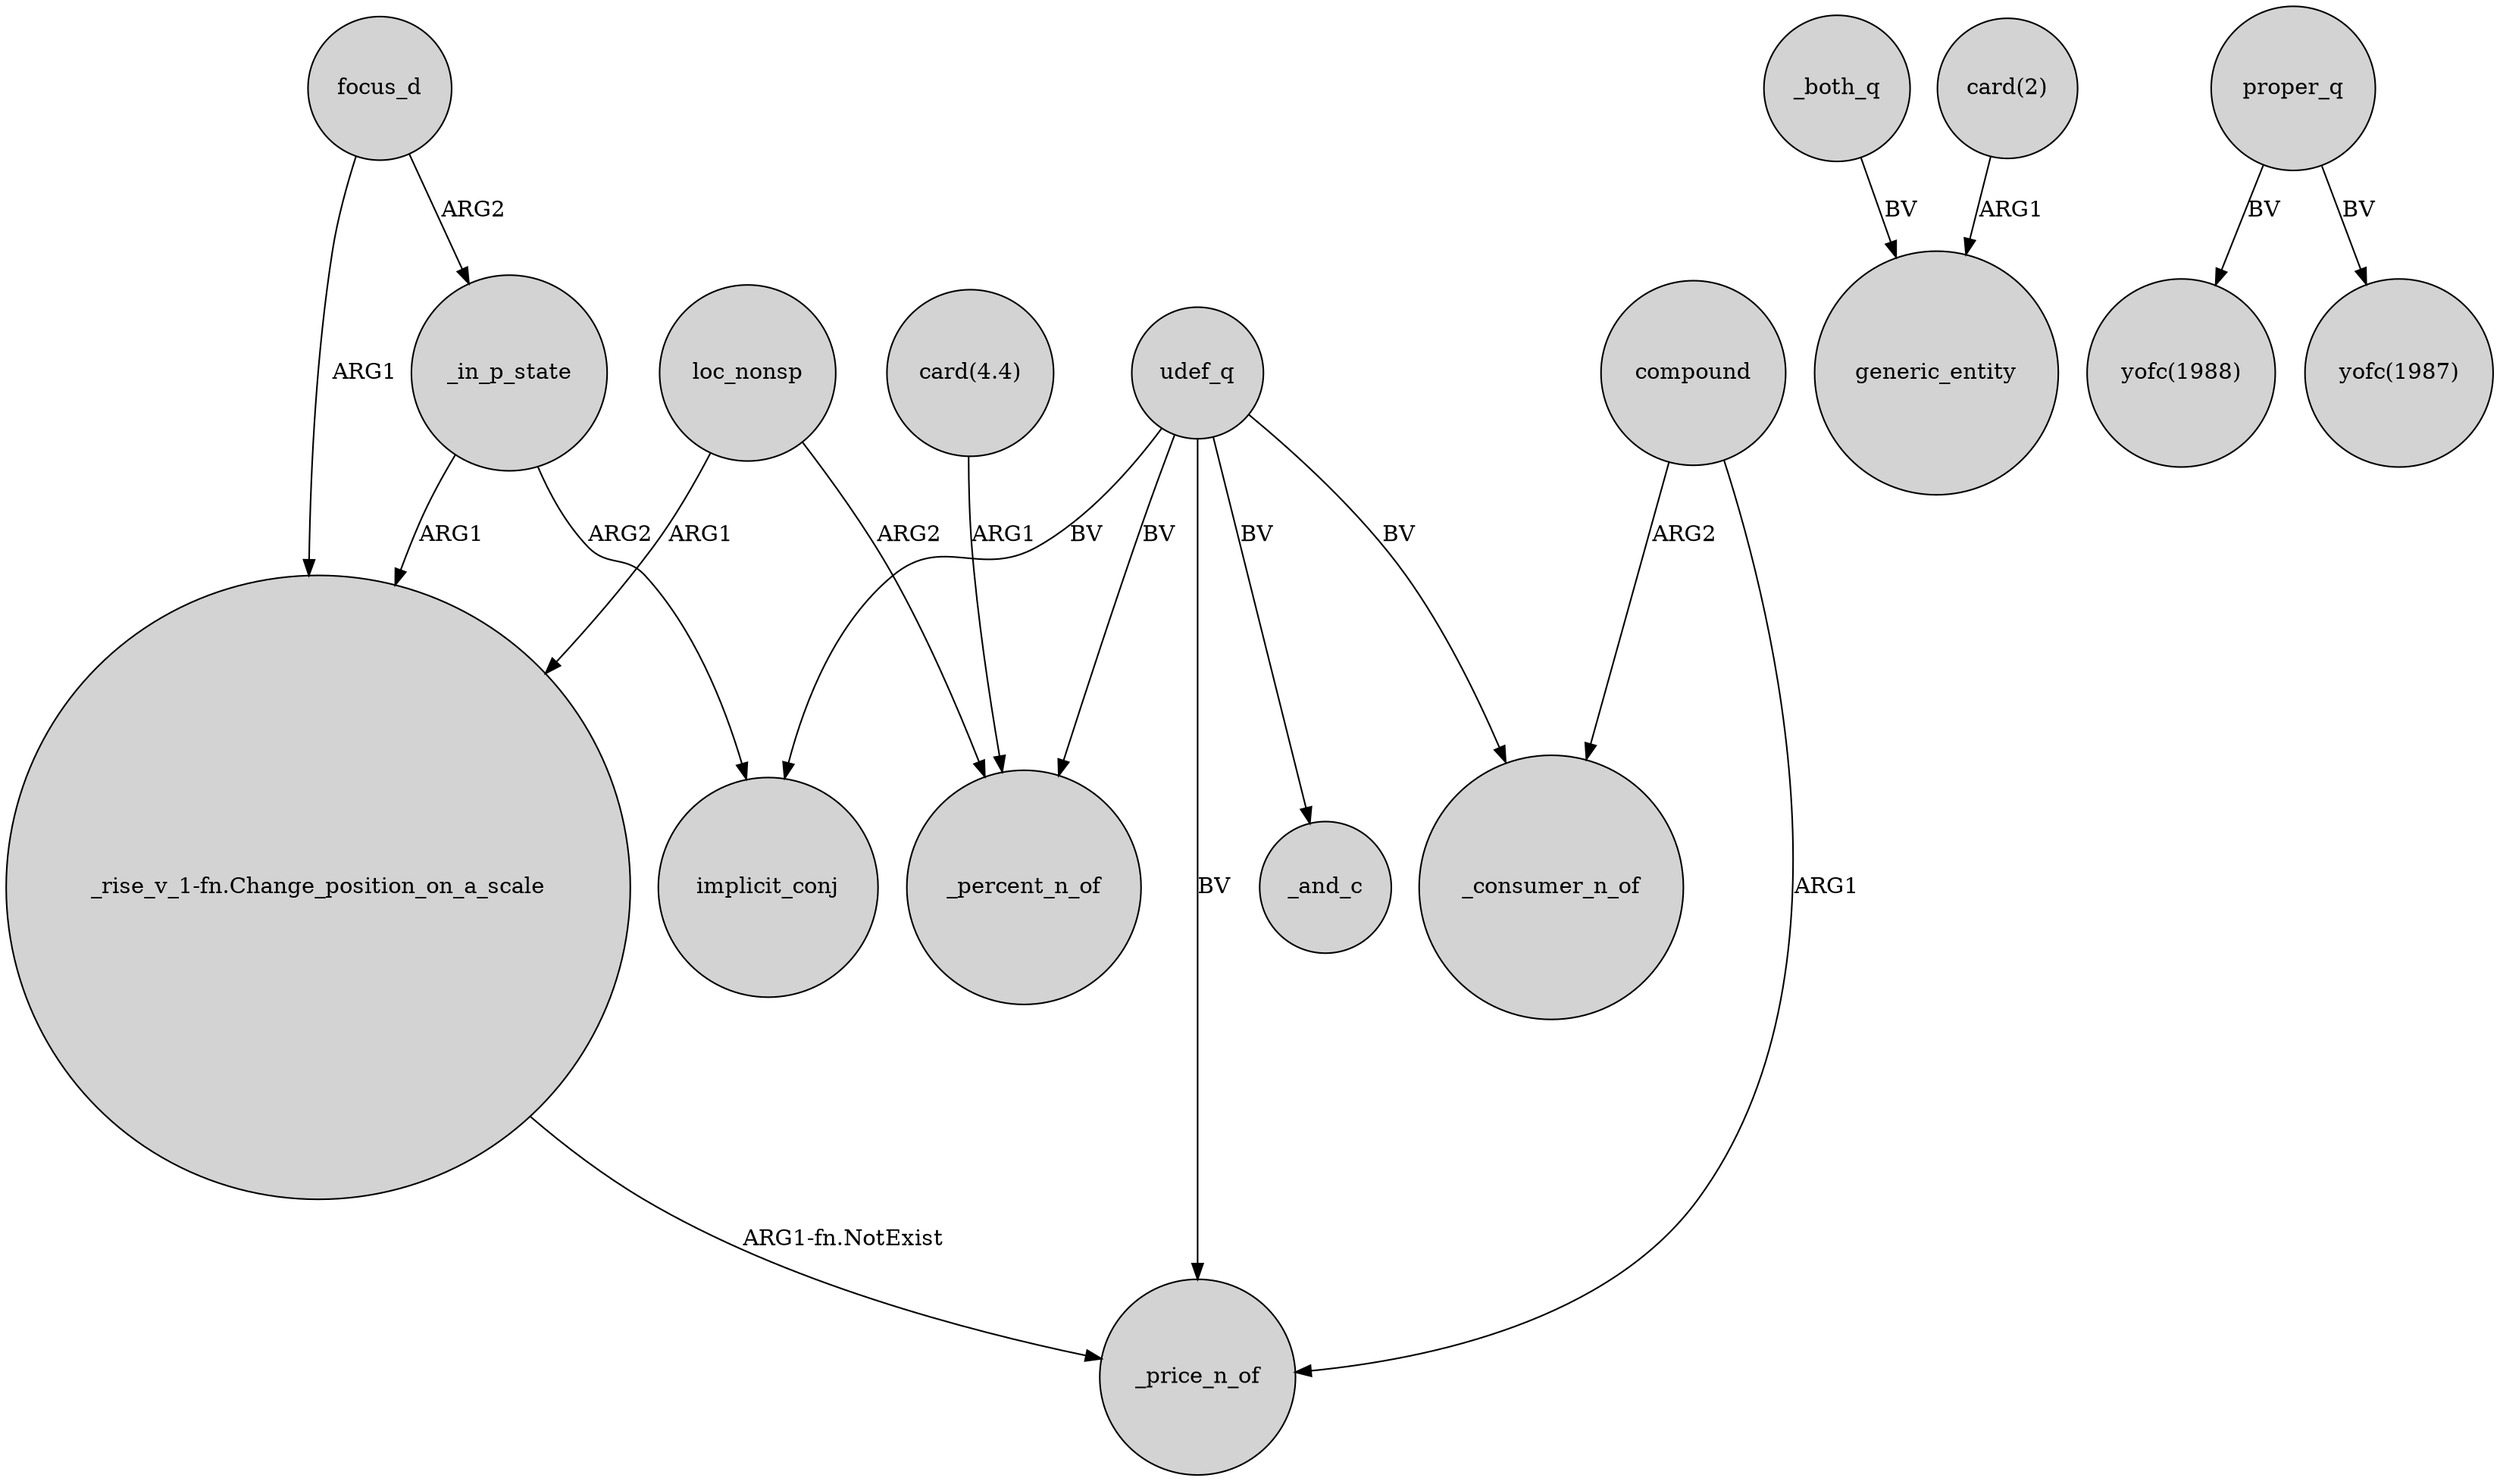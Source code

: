 digraph {
	node [shape=circle style=filled]
	udef_q -> _price_n_of [label=BV]
	"card(4.4)" -> _percent_n_of [label=ARG1]
	focus_d -> _in_p_state [label=ARG2]
	udef_q -> implicit_conj [label=BV]
	_both_q -> generic_entity [label=BV]
	_in_p_state -> implicit_conj [label=ARG2]
	proper_q -> "yofc(1988)" [label=BV]
	loc_nonsp -> _percent_n_of [label=ARG2]
	loc_nonsp -> "_rise_v_1-fn.Change_position_on_a_scale" [label=ARG1]
	focus_d -> "_rise_v_1-fn.Change_position_on_a_scale" [label=ARG1]
	udef_q -> _consumer_n_of [label=BV]
	proper_q -> "yofc(1987)" [label=BV]
	"_rise_v_1-fn.Change_position_on_a_scale" -> _price_n_of [label="ARG1-fn.NotExist"]
	compound -> _consumer_n_of [label=ARG2]
	_in_p_state -> "_rise_v_1-fn.Change_position_on_a_scale" [label=ARG1]
	udef_q -> _percent_n_of [label=BV]
	compound -> _price_n_of [label=ARG1]
	udef_q -> _and_c [label=BV]
	"card(2)" -> generic_entity [label=ARG1]
}
